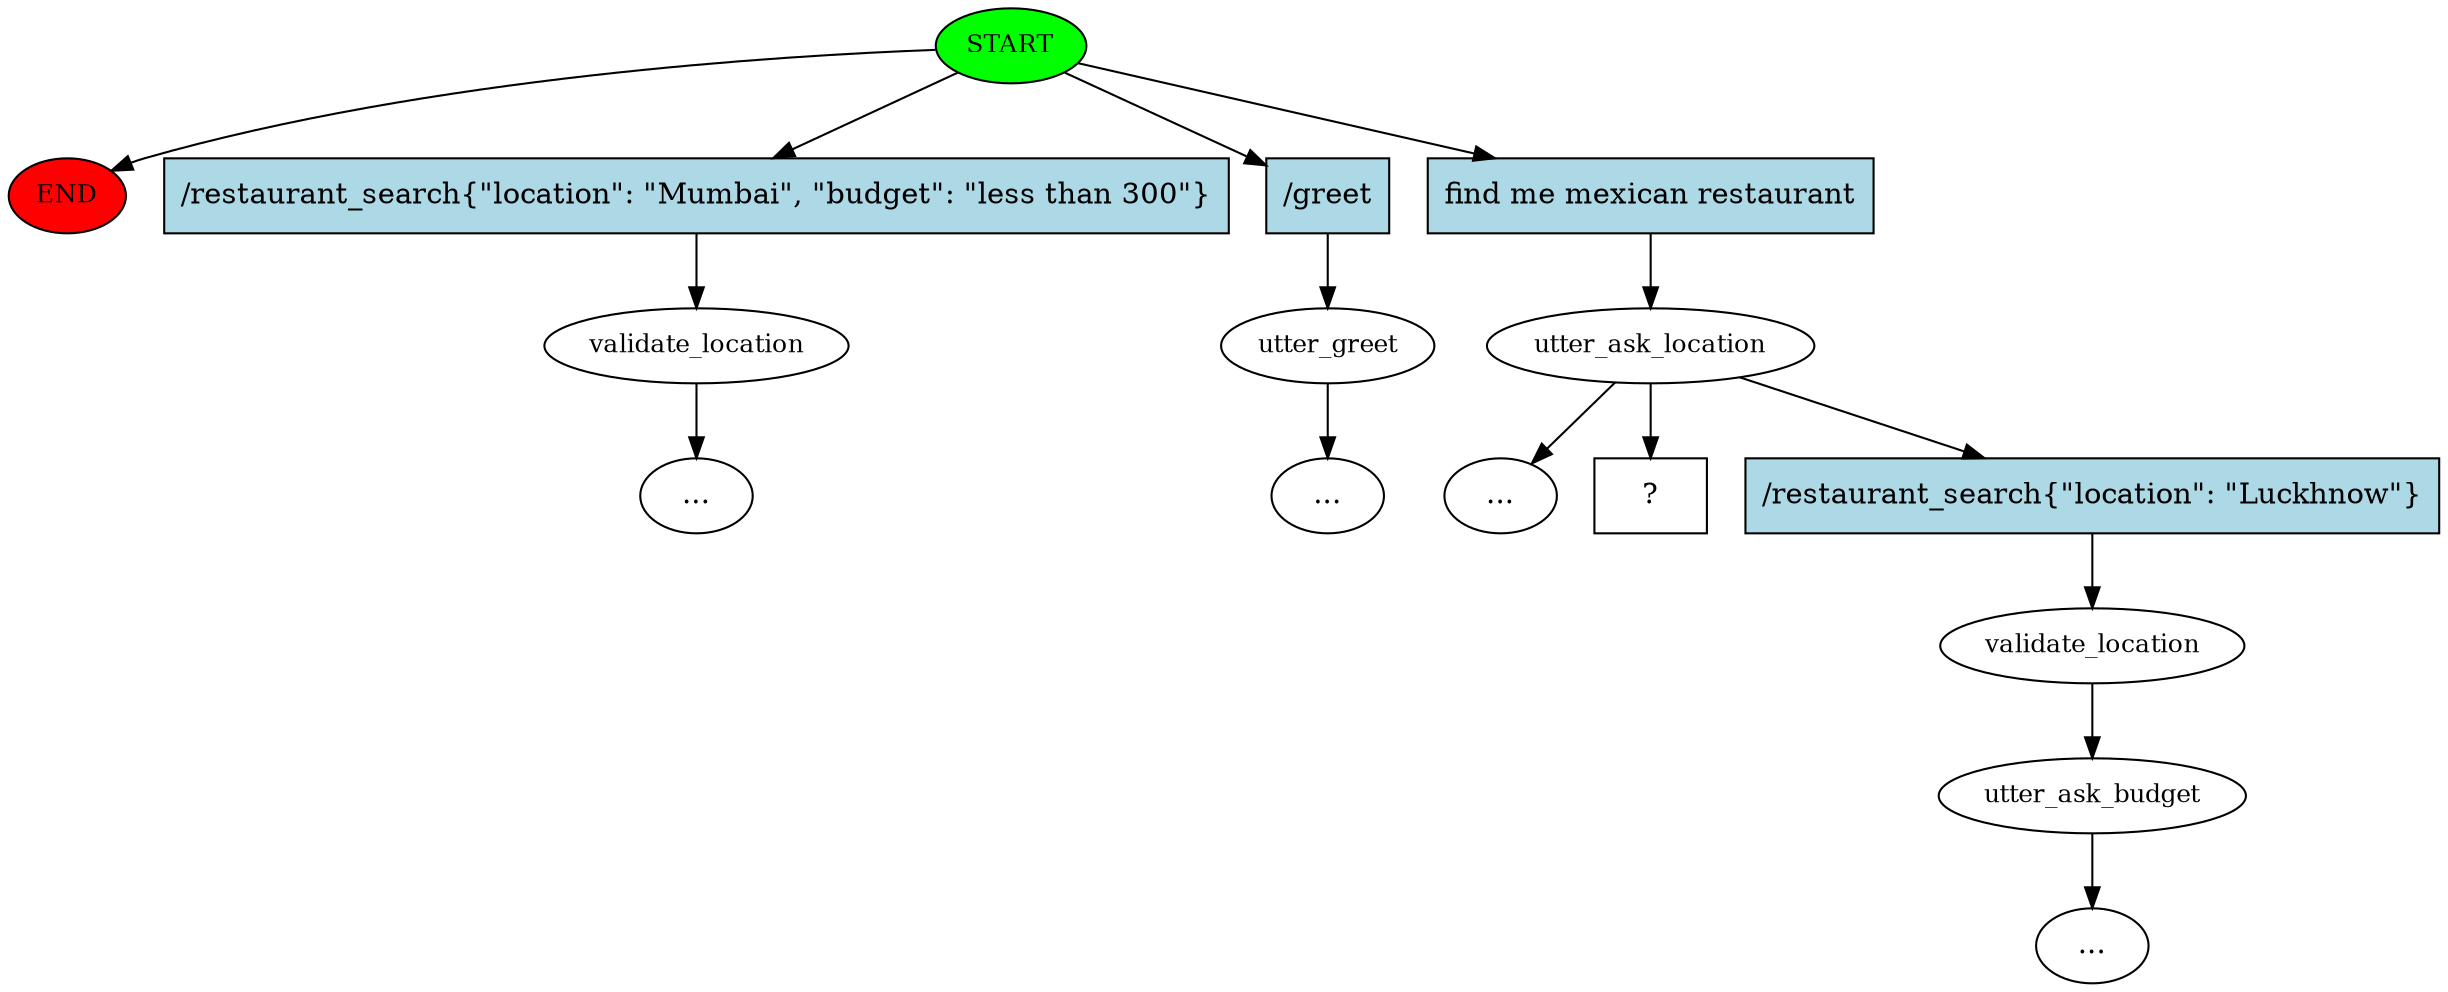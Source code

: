 digraph  {
0 [class="start active", fillcolor=green, fontsize=12, label=START, style=filled];
"-1" [class=end, fillcolor=red, fontsize=12, label=END, style=filled];
1 [class="", fontsize=12, label=validate_location];
2 [class="", fontsize=12, label=utter_greet];
7 [class=active, fontsize=12, label=utter_ask_location];
8 [class="", fontsize=12, label=validate_location];
9 [class="", fontsize=12, label=utter_ask_budget];
"-9" [class=ellipsis, label="..."];
"-16" [class=ellipsis, label="..."];
"-17" [class=ellipsis, label="..."];
"-18" [class=ellipsis, label="..."];
20 [class="intent dashed active", label="  ?  ", shape=rect];
21 [class=intent, fillcolor=lightblue, label="/restaurant_search{\"location\": \"Mumbai\", \"budget\": \"less than 300\"}", shape=rect, style=filled];
22 [class=intent, fillcolor=lightblue, label="/greet", shape=rect, style=filled];
23 [class="intent active", fillcolor=lightblue, label="find me mexican restaurant", shape=rect, style=filled];
24 [class=intent, fillcolor=lightblue, label="/restaurant_search{\"location\": \"Luckhnow\"}", shape=rect, style=filled];
0 -> "-1"  [class="", key=NONE, label=""];
0 -> 21  [class="", key=0];
0 -> 22  [class="", key=0];
0 -> 23  [class=active, key=0];
1 -> "-17"  [class="", key=NONE, label=""];
2 -> "-16"  [class="", key=NONE, label=""];
7 -> "-18"  [class="", key=NONE, label=""];
7 -> 20  [class=active, key=NONE, label=""];
7 -> 24  [class="", key=0];
8 -> 9  [class="", key=NONE, label=""];
9 -> "-9"  [class="", key=NONE, label=""];
21 -> 1  [class="", key=0];
22 -> 2  [class="", key=0];
23 -> 7  [class=active, key=0];
24 -> 8  [class="", key=0];
}
